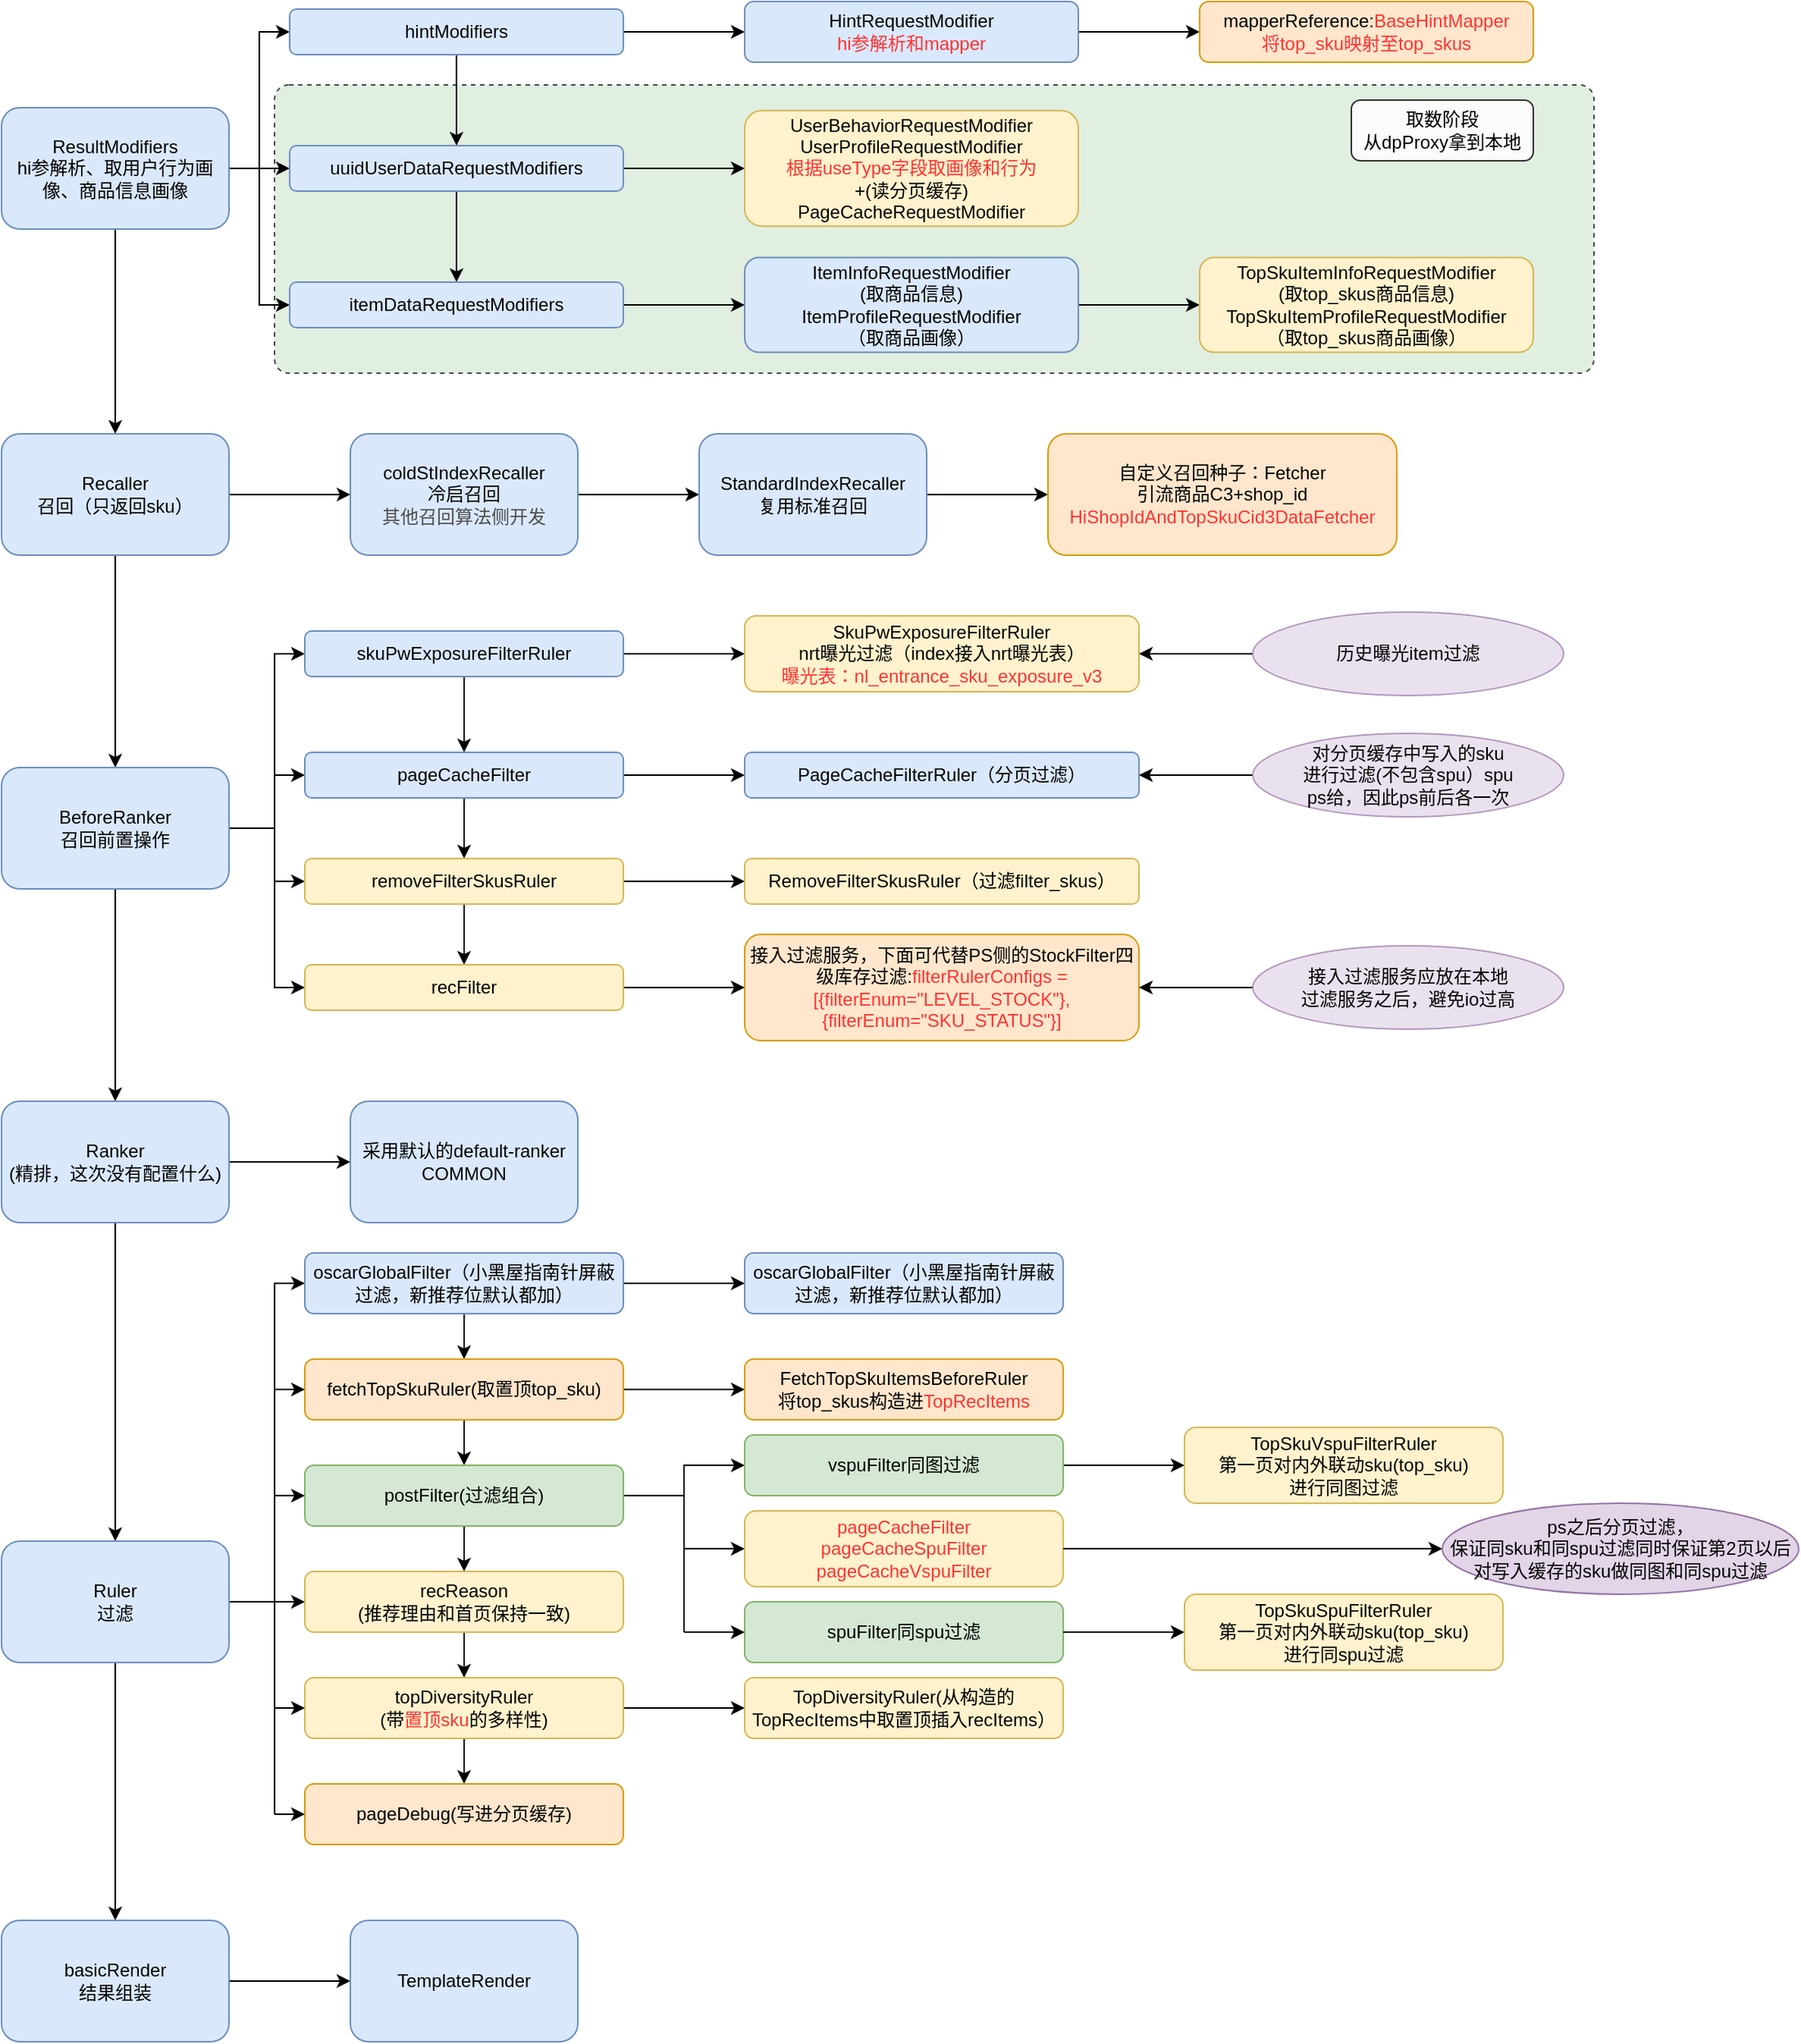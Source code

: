 <mxfile version="15.0.4" type="github">
  <diagram id="FRPjmIDayXZSNnKv1vzo" name="Page-1">
    <mxGraphModel dx="1298" dy="1893" grid="1" gridSize="10" guides="1" tooltips="1" connect="1" arrows="1" fold="1" page="1" pageScale="1" pageWidth="827" pageHeight="1169" math="0" shadow="0">
      <root>
        <mxCell id="0" />
        <mxCell id="1" parent="0" />
        <mxCell id="7pnIFH53lr-woEWmxRqb-58" value="" style="rounded=1;whiteSpace=wrap;html=1;shadow=0;glass=0;sketch=0;strokeWidth=1;gradientDirection=radial;fillColor=#d5e8d4;arcSize=5;opacity=70;dashed=1;" vertex="1" parent="1">
          <mxGeometry x="250" y="30" width="870" height="190" as="geometry" />
        </mxCell>
        <mxCell id="7pnIFH53lr-woEWmxRqb-4" value="" style="edgeStyle=orthogonalEdgeStyle;rounded=0;orthogonalLoop=1;jettySize=auto;html=1;entryX=0;entryY=0.5;entryDx=0;entryDy=0;" edge="1" parent="1" source="7pnIFH53lr-woEWmxRqb-1" target="7pnIFH53lr-woEWmxRqb-2">
          <mxGeometry relative="1" as="geometry" />
        </mxCell>
        <mxCell id="7pnIFH53lr-woEWmxRqb-26" value="" style="edgeStyle=orthogonalEdgeStyle;rounded=0;orthogonalLoop=1;jettySize=auto;html=1;" edge="1" parent="1" source="7pnIFH53lr-woEWmxRqb-1" target="7pnIFH53lr-woEWmxRqb-25">
          <mxGeometry relative="1" as="geometry" />
        </mxCell>
        <mxCell id="7pnIFH53lr-woEWmxRqb-1" value="ResultModifiers&lt;br&gt;hi参解析、取用户行为画像、商品信息画像" style="rounded=1;whiteSpace=wrap;html=1;direction=west;fillColor=#dae8fc;strokeColor=#6c8ebf;" vertex="1" parent="1">
          <mxGeometry x="70" y="45" width="150" height="80" as="geometry" />
        </mxCell>
        <mxCell id="7pnIFH53lr-woEWmxRqb-6" value="" style="edgeStyle=orthogonalEdgeStyle;rounded=0;orthogonalLoop=1;jettySize=auto;html=1;" edge="1" parent="1" target="7pnIFH53lr-woEWmxRqb-5">
          <mxGeometry relative="1" as="geometry">
            <mxPoint x="240" y="90" as="sourcePoint" />
            <Array as="points">
              <mxPoint x="240" y="85" />
            </Array>
          </mxGeometry>
        </mxCell>
        <mxCell id="7pnIFH53lr-woEWmxRqb-12" value="" style="edgeStyle=orthogonalEdgeStyle;rounded=0;orthogonalLoop=1;jettySize=auto;html=1;" edge="1" parent="1" source="7pnIFH53lr-woEWmxRqb-2" target="7pnIFH53lr-woEWmxRqb-11">
          <mxGeometry relative="1" as="geometry" />
        </mxCell>
        <mxCell id="7pnIFH53lr-woEWmxRqb-16" value="" style="edgeStyle=orthogonalEdgeStyle;rounded=0;orthogonalLoop=1;jettySize=auto;html=1;" edge="1" parent="1" source="7pnIFH53lr-woEWmxRqb-2" target="7pnIFH53lr-woEWmxRqb-5">
          <mxGeometry relative="1" as="geometry" />
        </mxCell>
        <mxCell id="7pnIFH53lr-woEWmxRqb-2" value="hintModifiers" style="whiteSpace=wrap;html=1;rounded=1;fillColor=#dae8fc;strokeColor=#6c8ebf;" vertex="1" parent="1">
          <mxGeometry x="260" y="-20" width="220" height="30" as="geometry" />
        </mxCell>
        <mxCell id="7pnIFH53lr-woEWmxRqb-8" value="" style="edgeStyle=orthogonalEdgeStyle;rounded=0;orthogonalLoop=1;jettySize=auto;html=1;entryX=0;entryY=0.5;entryDx=0;entryDy=0;" edge="1" parent="1" target="7pnIFH53lr-woEWmxRqb-7">
          <mxGeometry relative="1" as="geometry">
            <mxPoint x="240" y="90" as="sourcePoint" />
            <Array as="points">
              <mxPoint x="240" y="175" />
            </Array>
          </mxGeometry>
        </mxCell>
        <mxCell id="7pnIFH53lr-woEWmxRqb-14" value="" style="edgeStyle=orthogonalEdgeStyle;rounded=0;orthogonalLoop=1;jettySize=auto;html=1;" edge="1" parent="1" source="7pnIFH53lr-woEWmxRqb-5" target="7pnIFH53lr-woEWmxRqb-13">
          <mxGeometry relative="1" as="geometry" />
        </mxCell>
        <mxCell id="7pnIFH53lr-woEWmxRqb-17" value="" style="edgeStyle=orthogonalEdgeStyle;rounded=0;orthogonalLoop=1;jettySize=auto;html=1;" edge="1" parent="1" source="7pnIFH53lr-woEWmxRqb-5" target="7pnIFH53lr-woEWmxRqb-7">
          <mxGeometry relative="1" as="geometry" />
        </mxCell>
        <mxCell id="7pnIFH53lr-woEWmxRqb-5" value="uuidUserDataRequestModifiers" style="whiteSpace=wrap;html=1;rounded=1;fillColor=#dae8fc;strokeColor=#6c8ebf;" vertex="1" parent="1">
          <mxGeometry x="260" y="70" width="220" height="30" as="geometry" />
        </mxCell>
        <mxCell id="7pnIFH53lr-woEWmxRqb-21" value="" style="edgeStyle=orthogonalEdgeStyle;rounded=0;orthogonalLoop=1;jettySize=auto;html=1;" edge="1" parent="1" source="7pnIFH53lr-woEWmxRqb-7" target="7pnIFH53lr-woEWmxRqb-20">
          <mxGeometry relative="1" as="geometry" />
        </mxCell>
        <mxCell id="7pnIFH53lr-woEWmxRqb-7" value="itemDataRequestModifiers" style="whiteSpace=wrap;html=1;rounded=1;fillColor=#dae8fc;strokeColor=#6c8ebf;" vertex="1" parent="1">
          <mxGeometry x="260" y="160" width="220" height="30" as="geometry" />
        </mxCell>
        <mxCell id="7pnIFH53lr-woEWmxRqb-34" value="" style="edgeStyle=orthogonalEdgeStyle;rounded=0;orthogonalLoop=1;jettySize=auto;html=1;" edge="1" parent="1" source="7pnIFH53lr-woEWmxRqb-11" target="7pnIFH53lr-woEWmxRqb-33">
          <mxGeometry relative="1" as="geometry" />
        </mxCell>
        <mxCell id="7pnIFH53lr-woEWmxRqb-11" value="HintRequestModifier&lt;br&gt;&lt;font color=&quot;#ff3333&quot;&gt;hi参解析和mapper&lt;/font&gt;" style="whiteSpace=wrap;html=1;rounded=1;fillColor=#dae8fc;strokeColor=#6c8ebf;" vertex="1" parent="1">
          <mxGeometry x="560" y="-25" width="220" height="40" as="geometry" />
        </mxCell>
        <mxCell id="7pnIFH53lr-woEWmxRqb-13" value="UserBehaviorRequestModifier&lt;font color=&quot;#ff3333&quot;&gt;&lt;br&gt;&lt;/font&gt;UserProfileRequestModifier&lt;br&gt;&lt;font color=&quot;#ff3333&quot;&gt;根据useType字段取画像和行为&lt;/font&gt;&lt;br&gt;+(读分页缓存)&lt;br&gt;PageCacheRequestModifier" style="whiteSpace=wrap;html=1;rounded=1;fillColor=#fff2cc;strokeColor=#d6b656;" vertex="1" parent="1">
          <mxGeometry x="560" y="46.88" width="220" height="76.25" as="geometry" />
        </mxCell>
        <mxCell id="7pnIFH53lr-woEWmxRqb-24" value="" style="edgeStyle=orthogonalEdgeStyle;rounded=0;orthogonalLoop=1;jettySize=auto;html=1;" edge="1" parent="1" source="7pnIFH53lr-woEWmxRqb-20" target="7pnIFH53lr-woEWmxRqb-23">
          <mxGeometry relative="1" as="geometry" />
        </mxCell>
        <mxCell id="7pnIFH53lr-woEWmxRqb-20" value="ItemInfoRequestModifier&lt;br&gt;(取商品信息)&lt;br&gt;ItemProfileRequestModifier&lt;br&gt;（取商品画像）" style="whiteSpace=wrap;html=1;rounded=1;fillColor=#dae8fc;strokeColor=#6c8ebf;" vertex="1" parent="1">
          <mxGeometry x="560" y="143.75" width="220" height="62.5" as="geometry" />
        </mxCell>
        <mxCell id="7pnIFH53lr-woEWmxRqb-23" value="TopSkuItemInfoRequestModifier&lt;br&gt;(取top_skus商品信息)&lt;br&gt;TopSkuItemProfileRequestModifier&lt;br&gt;（取top_skus商品画像）" style="whiteSpace=wrap;html=1;rounded=1;fillColor=#fff2cc;strokeColor=#d6b656;" vertex="1" parent="1">
          <mxGeometry x="860" y="143.75" width="220" height="62.5" as="geometry" />
        </mxCell>
        <mxCell id="7pnIFH53lr-woEWmxRqb-28" value="" style="edgeStyle=orthogonalEdgeStyle;rounded=0;orthogonalLoop=1;jettySize=auto;html=1;" edge="1" parent="1" source="7pnIFH53lr-woEWmxRqb-25" target="7pnIFH53lr-woEWmxRqb-27">
          <mxGeometry relative="1" as="geometry" />
        </mxCell>
        <mxCell id="7pnIFH53lr-woEWmxRqb-38" value="" style="edgeStyle=orthogonalEdgeStyle;rounded=0;orthogonalLoop=1;jettySize=auto;html=1;" edge="1" parent="1" source="7pnIFH53lr-woEWmxRqb-25" target="7pnIFH53lr-woEWmxRqb-37">
          <mxGeometry relative="1" as="geometry" />
        </mxCell>
        <mxCell id="7pnIFH53lr-woEWmxRqb-25" value="Recaller&lt;br&gt;召回（只返回sku）" style="rounded=1;whiteSpace=wrap;html=1;direction=west;fillColor=#dae8fc;strokeColor=#6c8ebf;" vertex="1" parent="1">
          <mxGeometry x="70" y="260" width="150" height="80" as="geometry" />
        </mxCell>
        <mxCell id="7pnIFH53lr-woEWmxRqb-30" value="" style="edgeStyle=orthogonalEdgeStyle;rounded=0;orthogonalLoop=1;jettySize=auto;html=1;" edge="1" parent="1" source="7pnIFH53lr-woEWmxRqb-27" target="7pnIFH53lr-woEWmxRqb-29">
          <mxGeometry relative="1" as="geometry" />
        </mxCell>
        <mxCell id="7pnIFH53lr-woEWmxRqb-27" value="coldStIndexRecaller&lt;br&gt;冷启召回&lt;br&gt;&lt;font color=&quot;#4d4d4d&quot;&gt;其他召回算法侧开发&lt;/font&gt;" style="rounded=1;whiteSpace=wrap;html=1;direction=west;fillColor=#dae8fc;strokeColor=#6c8ebf;" vertex="1" parent="1">
          <mxGeometry x="300" y="260" width="150" height="80" as="geometry" />
        </mxCell>
        <mxCell id="7pnIFH53lr-woEWmxRqb-32" value="" style="edgeStyle=orthogonalEdgeStyle;rounded=0;orthogonalLoop=1;jettySize=auto;html=1;" edge="1" parent="1" source="7pnIFH53lr-woEWmxRqb-29" target="7pnIFH53lr-woEWmxRqb-31">
          <mxGeometry relative="1" as="geometry" />
        </mxCell>
        <mxCell id="7pnIFH53lr-woEWmxRqb-29" value="StandardIndexRecaller&lt;br&gt;复用标准召回" style="rounded=1;whiteSpace=wrap;html=1;direction=west;fillColor=#dae8fc;strokeColor=#6c8ebf;" vertex="1" parent="1">
          <mxGeometry x="530" y="260" width="150" height="80" as="geometry" />
        </mxCell>
        <mxCell id="7pnIFH53lr-woEWmxRqb-31" value="自定义召回种子：Fetcher&lt;br&gt;引流商品C3+shop_id&lt;br&gt;&lt;font color=&quot;#ff3333&quot;&gt;HiShopIdAndTopSkuCid3DataFetcher&lt;/font&gt;" style="rounded=1;whiteSpace=wrap;html=1;direction=west;fillColor=#ffe6cc;strokeColor=#d79b00;" vertex="1" parent="1">
          <mxGeometry x="760" y="260" width="230" height="80" as="geometry" />
        </mxCell>
        <mxCell id="7pnIFH53lr-woEWmxRqb-33" value="mapperReference:&lt;font color=&quot;#ff3333&quot;&gt;BaseHintMapper&lt;br&gt;将top_sku映射至top_skus&lt;br&gt;&lt;/font&gt;" style="whiteSpace=wrap;html=1;rounded=1;fillColor=#ffe6cc;strokeColor=#d79b00;" vertex="1" parent="1">
          <mxGeometry x="860" y="-25" width="220" height="40" as="geometry" />
        </mxCell>
        <mxCell id="7pnIFH53lr-woEWmxRqb-40" value="" style="edgeStyle=orthogonalEdgeStyle;rounded=0;orthogonalLoop=1;jettySize=auto;html=1;" edge="1" parent="1" target="7pnIFH53lr-woEWmxRqb-39">
          <mxGeometry relative="1" as="geometry">
            <mxPoint x="220" y="500" as="sourcePoint" />
            <Array as="points">
              <mxPoint x="220" y="520" />
              <mxPoint x="250" y="520" />
              <mxPoint x="250" y="405" />
            </Array>
          </mxGeometry>
        </mxCell>
        <mxCell id="7pnIFH53lr-woEWmxRqb-71" value="" style="edgeStyle=orthogonalEdgeStyle;rounded=0;orthogonalLoop=1;jettySize=auto;html=1;" edge="1" parent="1" source="7pnIFH53lr-woEWmxRqb-37" target="7pnIFH53lr-woEWmxRqb-70">
          <mxGeometry relative="1" as="geometry" />
        </mxCell>
        <mxCell id="7pnIFH53lr-woEWmxRqb-37" value="BeforeRanker&lt;br&gt;召回前置操作" style="rounded=1;whiteSpace=wrap;html=1;direction=west;fillColor=#dae8fc;strokeColor=#6c8ebf;" vertex="1" parent="1">
          <mxGeometry x="70" y="480" width="150" height="80" as="geometry" />
        </mxCell>
        <mxCell id="7pnIFH53lr-woEWmxRqb-42" value="" style="edgeStyle=orthogonalEdgeStyle;rounded=0;orthogonalLoop=1;jettySize=auto;html=1;" edge="1" parent="1" target="7pnIFH53lr-woEWmxRqb-41">
          <mxGeometry relative="1" as="geometry">
            <mxPoint x="250" y="470" as="sourcePoint" />
            <Array as="points">
              <mxPoint x="250" y="485" />
            </Array>
          </mxGeometry>
        </mxCell>
        <mxCell id="7pnIFH53lr-woEWmxRqb-48" value="" style="edgeStyle=orthogonalEdgeStyle;rounded=0;orthogonalLoop=1;jettySize=auto;html=1;entryX=0.5;entryY=1;entryDx=0;entryDy=0;" edge="1" parent="1" source="7pnIFH53lr-woEWmxRqb-39" target="7pnIFH53lr-woEWmxRqb-41">
          <mxGeometry relative="1" as="geometry" />
        </mxCell>
        <mxCell id="7pnIFH53lr-woEWmxRqb-54" value="" style="edgeStyle=orthogonalEdgeStyle;rounded=0;orthogonalLoop=1;jettySize=auto;html=1;" edge="1" parent="1" source="7pnIFH53lr-woEWmxRqb-39" target="7pnIFH53lr-woEWmxRqb-53">
          <mxGeometry relative="1" as="geometry">
            <Array as="points">
              <mxPoint x="540" y="405" />
              <mxPoint x="540" y="405" />
            </Array>
          </mxGeometry>
        </mxCell>
        <mxCell id="7pnIFH53lr-woEWmxRqb-39" value="skuPwExposureFilterRuler" style="rounded=1;whiteSpace=wrap;html=1;direction=west;fillColor=#dae8fc;strokeColor=#6c8ebf;" vertex="1" parent="1">
          <mxGeometry x="270" y="390" width="210" height="30" as="geometry" />
        </mxCell>
        <mxCell id="7pnIFH53lr-woEWmxRqb-47" value="" style="edgeStyle=orthogonalEdgeStyle;rounded=0;orthogonalLoop=1;jettySize=auto;html=1;entryX=1;entryY=0.5;entryDx=0;entryDy=0;" edge="1" parent="1" target="7pnIFH53lr-woEWmxRqb-46">
          <mxGeometry relative="1" as="geometry">
            <mxPoint x="250" y="470" as="sourcePoint" />
            <Array as="points">
              <mxPoint x="250" y="555" />
            </Array>
          </mxGeometry>
        </mxCell>
        <mxCell id="7pnIFH53lr-woEWmxRqb-49" value="" style="edgeStyle=orthogonalEdgeStyle;rounded=0;orthogonalLoop=1;jettySize=auto;html=1;" edge="1" parent="1" source="7pnIFH53lr-woEWmxRqb-41" target="7pnIFH53lr-woEWmxRqb-46">
          <mxGeometry relative="1" as="geometry" />
        </mxCell>
        <mxCell id="7pnIFH53lr-woEWmxRqb-56" value="" style="edgeStyle=orthogonalEdgeStyle;rounded=0;orthogonalLoop=1;jettySize=auto;html=1;" edge="1" parent="1" source="7pnIFH53lr-woEWmxRqb-41" target="7pnIFH53lr-woEWmxRqb-55">
          <mxGeometry relative="1" as="geometry" />
        </mxCell>
        <mxCell id="7pnIFH53lr-woEWmxRqb-41" value="pageCacheFilter" style="rounded=1;whiteSpace=wrap;html=1;direction=west;fillColor=#dae8fc;strokeColor=#6c8ebf;" vertex="1" parent="1">
          <mxGeometry x="270" y="470" width="210" height="30" as="geometry" />
        </mxCell>
        <mxCell id="7pnIFH53lr-woEWmxRqb-51" value="" style="edgeStyle=orthogonalEdgeStyle;rounded=0;orthogonalLoop=1;jettySize=auto;html=1;" edge="1" parent="1" target="7pnIFH53lr-woEWmxRqb-50">
          <mxGeometry relative="1" as="geometry">
            <mxPoint x="250" y="535" as="sourcePoint" />
            <Array as="points">
              <mxPoint x="250" y="625" />
            </Array>
          </mxGeometry>
        </mxCell>
        <mxCell id="7pnIFH53lr-woEWmxRqb-52" value="" style="edgeStyle=orthogonalEdgeStyle;rounded=0;orthogonalLoop=1;jettySize=auto;html=1;" edge="1" parent="1" source="7pnIFH53lr-woEWmxRqb-46" target="7pnIFH53lr-woEWmxRqb-50">
          <mxGeometry relative="1" as="geometry" />
        </mxCell>
        <mxCell id="7pnIFH53lr-woEWmxRqb-65" value="" style="edgeStyle=orthogonalEdgeStyle;rounded=0;orthogonalLoop=1;jettySize=auto;html=1;" edge="1" parent="1" source="7pnIFH53lr-woEWmxRqb-46" target="7pnIFH53lr-woEWmxRqb-64">
          <mxGeometry relative="1" as="geometry" />
        </mxCell>
        <mxCell id="7pnIFH53lr-woEWmxRqb-46" value="removeFilterSkusRuler" style="rounded=1;whiteSpace=wrap;html=1;direction=west;fillColor=#fff2cc;strokeColor=#d6b656;" vertex="1" parent="1">
          <mxGeometry x="270" y="540" width="210" height="30" as="geometry" />
        </mxCell>
        <mxCell id="7pnIFH53lr-woEWmxRqb-67" value="" style="edgeStyle=orthogonalEdgeStyle;rounded=0;orthogonalLoop=1;jettySize=auto;html=1;" edge="1" parent="1" source="7pnIFH53lr-woEWmxRqb-50" target="7pnIFH53lr-woEWmxRqb-66">
          <mxGeometry relative="1" as="geometry" />
        </mxCell>
        <mxCell id="7pnIFH53lr-woEWmxRqb-50" value="recFilter" style="rounded=1;whiteSpace=wrap;html=1;direction=west;fillColor=#fff2cc;strokeColor=#d6b656;" vertex="1" parent="1">
          <mxGeometry x="270" y="610" width="210" height="30" as="geometry" />
        </mxCell>
        <mxCell id="7pnIFH53lr-woEWmxRqb-53" value="SkuPwExposureFilterRuler&lt;br&gt;nrt曝光过滤（index接入nrt曝光表）&lt;br&gt;&lt;font color=&quot;#ff3333&quot;&gt;曝光表：nl_entrance_sku_exposure_v3&lt;/font&gt;" style="rounded=1;whiteSpace=wrap;html=1;direction=west;fillColor=#fff2cc;strokeColor=#d6b656;" vertex="1" parent="1">
          <mxGeometry x="560" y="380" width="260" height="50" as="geometry" />
        </mxCell>
        <mxCell id="7pnIFH53lr-woEWmxRqb-55" value="PageCacheFilterRuler（分页过滤）" style="rounded=1;whiteSpace=wrap;html=1;direction=west;fillColor=#dae8fc;strokeColor=#6c8ebf;" vertex="1" parent="1">
          <mxGeometry x="560" y="470" width="260" height="30" as="geometry" />
        </mxCell>
        <mxCell id="7pnIFH53lr-woEWmxRqb-59" value="取数阶段&lt;br&gt;从dpProxy拿到本地" style="rounded=1;whiteSpace=wrap;html=1;shadow=0;glass=0;sketch=0;strokeColor=#000000;strokeWidth=1;fillColor=#ffffff;gradientColor=none;gradientDirection=radial;opacity=80;" vertex="1" parent="1">
          <mxGeometry x="960" y="40" width="120" height="40" as="geometry" />
        </mxCell>
        <mxCell id="7pnIFH53lr-woEWmxRqb-61" value="" style="edgeStyle=orthogonalEdgeStyle;rounded=0;orthogonalLoop=1;jettySize=auto;html=1;" edge="1" parent="1" source="7pnIFH53lr-woEWmxRqb-60" target="7pnIFH53lr-woEWmxRqb-53">
          <mxGeometry relative="1" as="geometry" />
        </mxCell>
        <mxCell id="7pnIFH53lr-woEWmxRqb-60" value="历史曝光item过滤" style="ellipse;whiteSpace=wrap;html=1;rounded=1;shadow=0;glass=0;sketch=0;strokeColor=#9673a6;strokeWidth=1;fillColor=#e1d5e7;gradientDirection=radial;opacity=70;" vertex="1" parent="1">
          <mxGeometry x="895" y="377.5" width="205" height="55" as="geometry" />
        </mxCell>
        <mxCell id="7pnIFH53lr-woEWmxRqb-63" value="" style="edgeStyle=orthogonalEdgeStyle;rounded=0;orthogonalLoop=1;jettySize=auto;html=1;" edge="1" parent="1" source="7pnIFH53lr-woEWmxRqb-62" target="7pnIFH53lr-woEWmxRqb-55">
          <mxGeometry relative="1" as="geometry" />
        </mxCell>
        <mxCell id="7pnIFH53lr-woEWmxRqb-62" value="对分页缓存中写入的sku&lt;br&gt;进行过滤(不包含spu）spu&lt;br&gt;ps给，因此ps前后各一次" style="ellipse;whiteSpace=wrap;html=1;rounded=1;shadow=0;glass=0;sketch=0;strokeColor=#9673a6;strokeWidth=1;fillColor=#e1d5e7;gradientDirection=radial;opacity=70;" vertex="1" parent="1">
          <mxGeometry x="895" y="457.5" width="205" height="55" as="geometry" />
        </mxCell>
        <mxCell id="7pnIFH53lr-woEWmxRqb-64" value="RemoveFilterSkusRuler（过滤filter_skus）" style="rounded=1;whiteSpace=wrap;html=1;direction=west;fillColor=#fff2cc;strokeColor=#d6b656;" vertex="1" parent="1">
          <mxGeometry x="560" y="540" width="260" height="30" as="geometry" />
        </mxCell>
        <mxCell id="7pnIFH53lr-woEWmxRqb-66" value="接入过滤服务，下面可代替PS侧的StockFilter四级库存过滤:&lt;font color=&quot;#ff3333&quot;&gt;filterRulerConfigs = [{filterEnum=&quot;LEVEL_STOCK&quot;},{filterEnum=&quot;SKU_STATUS&quot;}]&lt;/font&gt;" style="rounded=1;whiteSpace=wrap;html=1;direction=west;fillColor=#ffe6cc;strokeColor=#d79b00;" vertex="1" parent="1">
          <mxGeometry x="560" y="590" width="260" height="70" as="geometry" />
        </mxCell>
        <mxCell id="7pnIFH53lr-woEWmxRqb-69" value="" style="edgeStyle=orthogonalEdgeStyle;rounded=0;orthogonalLoop=1;jettySize=auto;html=1;" edge="1" parent="1" source="7pnIFH53lr-woEWmxRqb-68" target="7pnIFH53lr-woEWmxRqb-66">
          <mxGeometry relative="1" as="geometry" />
        </mxCell>
        <mxCell id="7pnIFH53lr-woEWmxRqb-68" value="接入过滤服务应放在本地&lt;br&gt;过滤服务之后，避免io过高" style="ellipse;whiteSpace=wrap;html=1;rounded=1;shadow=0;glass=0;sketch=0;strokeColor=#9673a6;strokeWidth=1;fillColor=#e1d5e7;gradientDirection=radial;opacity=70;" vertex="1" parent="1">
          <mxGeometry x="895" y="597.5" width="205" height="55" as="geometry" />
        </mxCell>
        <mxCell id="7pnIFH53lr-woEWmxRqb-73" value="" style="edgeStyle=orthogonalEdgeStyle;rounded=0;orthogonalLoop=1;jettySize=auto;html=1;" edge="1" parent="1" source="7pnIFH53lr-woEWmxRqb-70" target="7pnIFH53lr-woEWmxRqb-72">
          <mxGeometry relative="1" as="geometry" />
        </mxCell>
        <mxCell id="7pnIFH53lr-woEWmxRqb-75" value="" style="edgeStyle=orthogonalEdgeStyle;rounded=0;orthogonalLoop=1;jettySize=auto;html=1;" edge="1" parent="1" source="7pnIFH53lr-woEWmxRqb-70" target="7pnIFH53lr-woEWmxRqb-74">
          <mxGeometry relative="1" as="geometry" />
        </mxCell>
        <mxCell id="7pnIFH53lr-woEWmxRqb-70" value="Ranker&lt;br&gt;(精排，这次没有配置什么)" style="rounded=1;whiteSpace=wrap;html=1;direction=west;fillColor=#dae8fc;strokeColor=#6c8ebf;" vertex="1" parent="1">
          <mxGeometry x="70" y="700" width="150" height="80" as="geometry" />
        </mxCell>
        <mxCell id="7pnIFH53lr-woEWmxRqb-72" value="采用默认的default-ranker&lt;br&gt;COMMON" style="rounded=1;whiteSpace=wrap;html=1;direction=west;fillColor=#dae8fc;strokeColor=#6c8ebf;" vertex="1" parent="1">
          <mxGeometry x="300" y="700" width="150" height="80" as="geometry" />
        </mxCell>
        <mxCell id="7pnIFH53lr-woEWmxRqb-78" value="" style="edgeStyle=orthogonalEdgeStyle;rounded=0;orthogonalLoop=1;jettySize=auto;html=1;" edge="1" parent="1" source="7pnIFH53lr-woEWmxRqb-74" target="7pnIFH53lr-woEWmxRqb-77">
          <mxGeometry relative="1" as="geometry">
            <Array as="points">
              <mxPoint x="250" y="1030" />
              <mxPoint x="250" y="820" />
            </Array>
          </mxGeometry>
        </mxCell>
        <mxCell id="7pnIFH53lr-woEWmxRqb-123" value="" style="edgeStyle=orthogonalEdgeStyle;rounded=0;orthogonalLoop=1;jettySize=auto;html=1;" edge="1" parent="1" source="7pnIFH53lr-woEWmxRqb-74" target="7pnIFH53lr-woEWmxRqb-122">
          <mxGeometry relative="1" as="geometry" />
        </mxCell>
        <mxCell id="7pnIFH53lr-woEWmxRqb-74" value="Ruler&lt;br&gt;过滤" style="rounded=1;whiteSpace=wrap;html=1;direction=west;fillColor=#dae8fc;strokeColor=#6c8ebf;" vertex="1" parent="1">
          <mxGeometry x="70" y="990" width="150" height="80" as="geometry" />
        </mxCell>
        <mxCell id="7pnIFH53lr-woEWmxRqb-80" value="" style="edgeStyle=orthogonalEdgeStyle;rounded=0;orthogonalLoop=1;jettySize=auto;html=1;" edge="1" parent="1" source="7pnIFH53lr-woEWmxRqb-77" target="7pnIFH53lr-woEWmxRqb-79">
          <mxGeometry relative="1" as="geometry" />
        </mxCell>
        <mxCell id="7pnIFH53lr-woEWmxRqb-99" value="" style="edgeStyle=orthogonalEdgeStyle;rounded=0;orthogonalLoop=1;jettySize=auto;html=1;" edge="1" parent="1" source="7pnIFH53lr-woEWmxRqb-77" target="7pnIFH53lr-woEWmxRqb-98">
          <mxGeometry relative="1" as="geometry" />
        </mxCell>
        <mxCell id="7pnIFH53lr-woEWmxRqb-77" value="oscarGlobalFilter（小黑屋指南针屏蔽过滤，新推荐位默认都加）" style="rounded=1;whiteSpace=wrap;html=1;direction=west;fillColor=#dae8fc;strokeColor=#6c8ebf;" vertex="1" parent="1">
          <mxGeometry x="270" y="800" width="210" height="40" as="geometry" />
        </mxCell>
        <mxCell id="7pnIFH53lr-woEWmxRqb-82" value="" style="edgeStyle=orthogonalEdgeStyle;rounded=0;orthogonalLoop=1;jettySize=auto;html=1;" edge="1" parent="1" source="7pnIFH53lr-woEWmxRqb-79" target="7pnIFH53lr-woEWmxRqb-81">
          <mxGeometry relative="1" as="geometry" />
        </mxCell>
        <mxCell id="7pnIFH53lr-woEWmxRqb-101" value="" style="edgeStyle=orthogonalEdgeStyle;rounded=0;orthogonalLoop=1;jettySize=auto;html=1;" edge="1" parent="1" source="7pnIFH53lr-woEWmxRqb-79" target="7pnIFH53lr-woEWmxRqb-100">
          <mxGeometry relative="1" as="geometry" />
        </mxCell>
        <mxCell id="7pnIFH53lr-woEWmxRqb-79" value="fetchTopSkuRuler(取置顶top_sku)" style="rounded=1;whiteSpace=wrap;html=1;direction=west;fillColor=#ffe6cc;strokeColor=#d79b00;" vertex="1" parent="1">
          <mxGeometry x="270" y="870" width="210" height="40" as="geometry" />
        </mxCell>
        <mxCell id="7pnIFH53lr-woEWmxRqb-84" value="" style="edgeStyle=orthogonalEdgeStyle;rounded=0;orthogonalLoop=1;jettySize=auto;html=1;" edge="1" parent="1" source="7pnIFH53lr-woEWmxRqb-81" target="7pnIFH53lr-woEWmxRqb-83">
          <mxGeometry relative="1" as="geometry" />
        </mxCell>
        <mxCell id="7pnIFH53lr-woEWmxRqb-103" value="" style="edgeStyle=orthogonalEdgeStyle;rounded=0;orthogonalLoop=1;jettySize=auto;html=1;" edge="1" parent="1" source="7pnIFH53lr-woEWmxRqb-81" target="7pnIFH53lr-woEWmxRqb-102">
          <mxGeometry relative="1" as="geometry">
            <Array as="points">
              <mxPoint x="520" y="960" />
              <mxPoint x="520" y="940" />
            </Array>
          </mxGeometry>
        </mxCell>
        <mxCell id="7pnIFH53lr-woEWmxRqb-81" value="postFilter(过滤组合)" style="rounded=1;whiteSpace=wrap;html=1;direction=west;fillColor=#d5e8d4;strokeColor=#82b366;" vertex="1" parent="1">
          <mxGeometry x="270" y="940" width="210" height="40" as="geometry" />
        </mxCell>
        <mxCell id="7pnIFH53lr-woEWmxRqb-86" value="" style="edgeStyle=orthogonalEdgeStyle;rounded=0;orthogonalLoop=1;jettySize=auto;html=1;" edge="1" parent="1" source="7pnIFH53lr-woEWmxRqb-83" target="7pnIFH53lr-woEWmxRqb-85">
          <mxGeometry relative="1" as="geometry" />
        </mxCell>
        <mxCell id="7pnIFH53lr-woEWmxRqb-83" value="recReason&lt;br&gt;(推荐理由和首页保持一致)" style="rounded=1;whiteSpace=wrap;html=1;direction=west;fillColor=#fff2cc;strokeColor=#d6b656;" vertex="1" parent="1">
          <mxGeometry x="270" y="1010" width="210" height="40" as="geometry" />
        </mxCell>
        <mxCell id="7pnIFH53lr-woEWmxRqb-88" value="" style="edgeStyle=orthogonalEdgeStyle;rounded=0;orthogonalLoop=1;jettySize=auto;html=1;" edge="1" parent="1" source="7pnIFH53lr-woEWmxRqb-85" target="7pnIFH53lr-woEWmxRqb-87">
          <mxGeometry relative="1" as="geometry" />
        </mxCell>
        <mxCell id="7pnIFH53lr-woEWmxRqb-97" value="" style="edgeStyle=orthogonalEdgeStyle;rounded=0;orthogonalLoop=1;jettySize=auto;html=1;" edge="1" parent="1" source="7pnIFH53lr-woEWmxRqb-85" target="7pnIFH53lr-woEWmxRqb-96">
          <mxGeometry relative="1" as="geometry" />
        </mxCell>
        <mxCell id="7pnIFH53lr-woEWmxRqb-85" value="topDiversityRuler&lt;br&gt;(带&lt;font color=&quot;#ff3333&quot;&gt;置顶sku&lt;/font&gt;的多样性)" style="rounded=1;whiteSpace=wrap;html=1;direction=west;fillColor=#fff2cc;strokeColor=#d6b656;" vertex="1" parent="1">
          <mxGeometry x="270" y="1080" width="210" height="40" as="geometry" />
        </mxCell>
        <mxCell id="7pnIFH53lr-woEWmxRqb-87" value="pageDebug(写进分页缓存)" style="rounded=1;whiteSpace=wrap;html=1;direction=west;fillColor=#ffe6cc;strokeColor=#d79b00;" vertex="1" parent="1">
          <mxGeometry x="270" y="1150" width="210" height="40" as="geometry" />
        </mxCell>
        <mxCell id="7pnIFH53lr-woEWmxRqb-89" value="" style="endArrow=classic;html=1;entryX=1;entryY=0.5;entryDx=0;entryDy=0;" edge="1" parent="1" target="7pnIFH53lr-woEWmxRqb-83">
          <mxGeometry width="50" height="50" relative="1" as="geometry">
            <mxPoint x="250" y="1030" as="sourcePoint" />
            <mxPoint x="230" y="1040" as="targetPoint" />
          </mxGeometry>
        </mxCell>
        <mxCell id="7pnIFH53lr-woEWmxRqb-90" value="" style="endArrow=classic;html=1;entryX=1;entryY=0.5;entryDx=0;entryDy=0;" edge="1" parent="1" target="7pnIFH53lr-woEWmxRqb-79">
          <mxGeometry width="50" height="50" relative="1" as="geometry">
            <mxPoint x="250" y="890" as="sourcePoint" />
            <mxPoint x="240" y="900" as="targetPoint" />
          </mxGeometry>
        </mxCell>
        <mxCell id="7pnIFH53lr-woEWmxRqb-91" value="" style="endArrow=classic;html=1;entryX=1;entryY=0.5;entryDx=0;entryDy=0;" edge="1" parent="1" target="7pnIFH53lr-woEWmxRqb-81">
          <mxGeometry width="50" height="50" relative="1" as="geometry">
            <mxPoint x="250" y="960" as="sourcePoint" />
            <mxPoint x="290" y="960" as="targetPoint" />
          </mxGeometry>
        </mxCell>
        <mxCell id="7pnIFH53lr-woEWmxRqb-92" value="" style="endArrow=classic;html=1;entryX=1;entryY=0.5;entryDx=0;entryDy=0;" edge="1" parent="1" target="7pnIFH53lr-woEWmxRqb-85">
          <mxGeometry width="50" height="50" relative="1" as="geometry">
            <mxPoint x="250" y="1100" as="sourcePoint" />
            <mxPoint x="270" y="1150" as="targetPoint" />
          </mxGeometry>
        </mxCell>
        <mxCell id="7pnIFH53lr-woEWmxRqb-94" value="" style="endArrow=none;html=1;" edge="1" parent="1">
          <mxGeometry width="50" height="50" relative="1" as="geometry">
            <mxPoint x="250" y="1170" as="sourcePoint" />
            <mxPoint x="250" y="1030" as="targetPoint" />
          </mxGeometry>
        </mxCell>
        <mxCell id="7pnIFH53lr-woEWmxRqb-95" value="" style="endArrow=classic;html=1;entryX=1;entryY=0.5;entryDx=0;entryDy=0;" edge="1" parent="1" target="7pnIFH53lr-woEWmxRqb-87">
          <mxGeometry width="50" height="50" relative="1" as="geometry">
            <mxPoint x="250" y="1170" as="sourcePoint" />
            <mxPoint x="250" y="1170" as="targetPoint" />
          </mxGeometry>
        </mxCell>
        <mxCell id="7pnIFH53lr-woEWmxRqb-96" value="TopDiversityRuler(从构造的TopRecItems中取置顶插入recItems）" style="rounded=1;whiteSpace=wrap;html=1;direction=west;fillColor=#fff2cc;strokeColor=#d6b656;" vertex="1" parent="1">
          <mxGeometry x="560" y="1080" width="210" height="40" as="geometry" />
        </mxCell>
        <mxCell id="7pnIFH53lr-woEWmxRqb-98" value="oscarGlobalFilter（小黑屋指南针屏蔽过滤，新推荐位默认都加）" style="rounded=1;whiteSpace=wrap;html=1;direction=west;fillColor=#dae8fc;strokeColor=#6c8ebf;" vertex="1" parent="1">
          <mxGeometry x="560" y="800" width="210" height="40" as="geometry" />
        </mxCell>
        <mxCell id="7pnIFH53lr-woEWmxRqb-100" value="FetchTopSkuItemsBeforeRuler&lt;br&gt;将top_skus构造进&lt;font color=&quot;#ff3333&quot;&gt;TopRecItems&lt;/font&gt;" style="rounded=1;whiteSpace=wrap;html=1;direction=west;fillColor=#ffe6cc;strokeColor=#d79b00;" vertex="1" parent="1">
          <mxGeometry x="560" y="870" width="210" height="40" as="geometry" />
        </mxCell>
        <mxCell id="7pnIFH53lr-woEWmxRqb-107" style="edgeStyle=orthogonalEdgeStyle;rounded=0;orthogonalLoop=1;jettySize=auto;html=1;entryX=1;entryY=0.5;entryDx=0;entryDy=0;" edge="1" parent="1" target="7pnIFH53lr-woEWmxRqb-104">
          <mxGeometry relative="1" as="geometry">
            <mxPoint x="520" y="960" as="sourcePoint" />
            <Array as="points">
              <mxPoint x="520" y="995" />
            </Array>
          </mxGeometry>
        </mxCell>
        <mxCell id="7pnIFH53lr-woEWmxRqb-114" value="" style="edgeStyle=orthogonalEdgeStyle;rounded=0;orthogonalLoop=1;jettySize=auto;html=1;" edge="1" parent="1" source="7pnIFH53lr-woEWmxRqb-102" target="7pnIFH53lr-woEWmxRqb-113">
          <mxGeometry relative="1" as="geometry" />
        </mxCell>
        <mxCell id="7pnIFH53lr-woEWmxRqb-102" value="vspuFilter同图过滤" style="rounded=1;whiteSpace=wrap;html=1;direction=west;fillColor=#d5e8d4;strokeColor=#82b366;" vertex="1" parent="1">
          <mxGeometry x="560" y="920" width="210" height="40" as="geometry" />
        </mxCell>
        <mxCell id="7pnIFH53lr-woEWmxRqb-104" value="&lt;font color=&quot;#ff3333&quot;&gt;pageCacheFilter&lt;br&gt;pageCacheSpuFilter&lt;br&gt;pageCacheVspuFilter&lt;/font&gt;" style="rounded=1;whiteSpace=wrap;html=1;direction=west;fillColor=#fff2cc;strokeColor=#d6b656;" vertex="1" parent="1">
          <mxGeometry x="560" y="970" width="210" height="50" as="geometry" />
        </mxCell>
        <mxCell id="7pnIFH53lr-woEWmxRqb-110" value="spuFilter同spu过滤" style="rounded=1;whiteSpace=wrap;html=1;direction=west;fillColor=#d5e8d4;strokeColor=#82b366;" vertex="1" parent="1">
          <mxGeometry x="560" y="1030" width="210" height="40" as="geometry" />
        </mxCell>
        <mxCell id="7pnIFH53lr-woEWmxRqb-111" value="" style="endArrow=classic;html=1;entryX=1;entryY=0.5;entryDx=0;entryDy=0;" edge="1" parent="1" target="7pnIFH53lr-woEWmxRqb-110">
          <mxGeometry width="50" height="50" relative="1" as="geometry">
            <mxPoint x="520" y="1050" as="sourcePoint" />
            <mxPoint x="550" y="1070" as="targetPoint" />
          </mxGeometry>
        </mxCell>
        <mxCell id="7pnIFH53lr-woEWmxRqb-112" value="" style="endArrow=none;html=1;" edge="1" parent="1">
          <mxGeometry width="50" height="50" relative="1" as="geometry">
            <mxPoint x="520" y="1050" as="sourcePoint" />
            <mxPoint x="520" y="990" as="targetPoint" />
          </mxGeometry>
        </mxCell>
        <mxCell id="7pnIFH53lr-woEWmxRqb-116" value="" style="edgeStyle=orthogonalEdgeStyle;rounded=0;orthogonalLoop=1;jettySize=auto;html=1;exitX=0;exitY=0.5;exitDx=0;exitDy=0;" edge="1" parent="1" source="7pnIFH53lr-woEWmxRqb-110" target="7pnIFH53lr-woEWmxRqb-115">
          <mxGeometry relative="1" as="geometry" />
        </mxCell>
        <mxCell id="7pnIFH53lr-woEWmxRqb-113" value="TopSkuVspuFilterRuler&lt;br&gt;第一页对内外联动sku(top_sku)&lt;br&gt;进行同图过滤" style="rounded=1;whiteSpace=wrap;html=1;direction=west;fillColor=#fff2cc;strokeColor=#d6b656;" vertex="1" parent="1">
          <mxGeometry x="850" y="915" width="210" height="50" as="geometry" />
        </mxCell>
        <mxCell id="7pnIFH53lr-woEWmxRqb-115" value="TopSkuSpuFilterRuler&lt;br&gt;第一页对内外联动sku(top_sku)&lt;br&gt;进行同spu过滤" style="rounded=1;whiteSpace=wrap;html=1;direction=west;fillColor=#fff2cc;strokeColor=#d6b656;" vertex="1" parent="1">
          <mxGeometry x="850" y="1025" width="210" height="50" as="geometry" />
        </mxCell>
        <mxCell id="7pnIFH53lr-woEWmxRqb-120" value="" style="edgeStyle=orthogonalEdgeStyle;rounded=0;orthogonalLoop=1;jettySize=auto;html=1;exitX=0;exitY=0.5;exitDx=0;exitDy=0;entryX=0;entryY=0.5;entryDx=0;entryDy=0;" edge="1" parent="1" source="7pnIFH53lr-woEWmxRqb-104" target="7pnIFH53lr-woEWmxRqb-118">
          <mxGeometry relative="1" as="geometry">
            <mxPoint x="820" y="1020" as="sourcePoint" />
            <mxPoint x="850" y="995" as="targetPoint" />
          </mxGeometry>
        </mxCell>
        <mxCell id="7pnIFH53lr-woEWmxRqb-118" value="ps之后分页过滤，&lt;br&gt;保证同sku和同spu过滤同时保证第2页以后对写入缓存的sku做同图和同spu过滤" style="ellipse;whiteSpace=wrap;html=1;rounded=1;strokeColor=#9673a6;fillColor=#e1d5e7;" vertex="1" parent="1">
          <mxGeometry x="1020" y="965" width="235" height="60" as="geometry" />
        </mxCell>
        <mxCell id="7pnIFH53lr-woEWmxRqb-127" value="" style="edgeStyle=orthogonalEdgeStyle;rounded=0;orthogonalLoop=1;jettySize=auto;html=1;" edge="1" parent="1" source="7pnIFH53lr-woEWmxRqb-122" target="7pnIFH53lr-woEWmxRqb-126">
          <mxGeometry relative="1" as="geometry" />
        </mxCell>
        <mxCell id="7pnIFH53lr-woEWmxRqb-122" value="basicRender&lt;br&gt;结果组装" style="rounded=1;whiteSpace=wrap;html=1;direction=west;fillColor=#dae8fc;strokeColor=#6c8ebf;" vertex="1" parent="1">
          <mxGeometry x="70" y="1240" width="150" height="80" as="geometry" />
        </mxCell>
        <mxCell id="7pnIFH53lr-woEWmxRqb-126" value="TemplateRender" style="rounded=1;whiteSpace=wrap;html=1;direction=west;fillColor=#dae8fc;strokeColor=#6c8ebf;" vertex="1" parent="1">
          <mxGeometry x="300" y="1240" width="150" height="80" as="geometry" />
        </mxCell>
      </root>
    </mxGraphModel>
  </diagram>
</mxfile>
